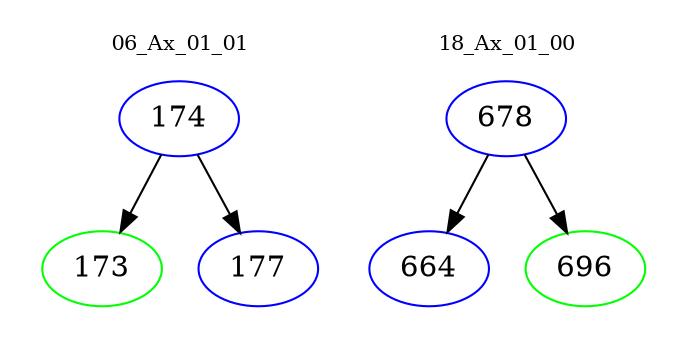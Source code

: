 digraph{
subgraph cluster_0 {
color = white
label = "06_Ax_01_01";
fontsize=10;
T0_174 [label="174", color="blue"]
T0_174 -> T0_173 [color="black"]
T0_173 [label="173", color="green"]
T0_174 -> T0_177 [color="black"]
T0_177 [label="177", color="blue"]
}
subgraph cluster_1 {
color = white
label = "18_Ax_01_00";
fontsize=10;
T1_678 [label="678", color="blue"]
T1_678 -> T1_664 [color="black"]
T1_664 [label="664", color="blue"]
T1_678 -> T1_696 [color="black"]
T1_696 [label="696", color="green"]
}
}
